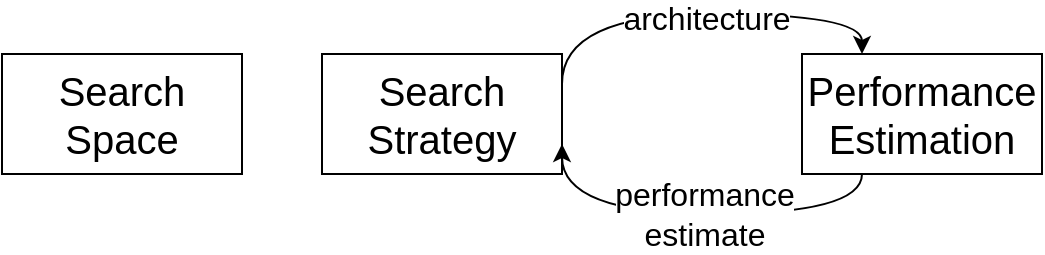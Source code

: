 <mxfile version="24.7.7">
  <diagram name="Seite-1" id="IjTkjsdBDncjbjaUI-_t">
    <mxGraphModel dx="794" dy="386" grid="1" gridSize="10" guides="1" tooltips="1" connect="1" arrows="1" fold="1" page="1" pageScale="1" pageWidth="827" pageHeight="1169" math="0" shadow="0">
      <root>
        <mxCell id="0" />
        <mxCell id="1" parent="0" />
        <mxCell id="Ym8tpIAB9P9K2Czdt6N9-1" value="&lt;font style=&quot;font-size: 20px;&quot;&gt;Search Space&lt;/font&gt;" style="rounded=0;whiteSpace=wrap;html=1;" vertex="1" parent="1">
          <mxGeometry x="120" y="160" width="120" height="60" as="geometry" />
        </mxCell>
        <mxCell id="Ym8tpIAB9P9K2Czdt6N9-8" style="edgeStyle=orthogonalEdgeStyle;rounded=0;orthogonalLoop=1;jettySize=auto;html=1;exitX=1;exitY=0.25;exitDx=0;exitDy=0;entryX=0.25;entryY=0;entryDx=0;entryDy=0;curved=1;" edge="1" parent="1" source="Ym8tpIAB9P9K2Czdt6N9-2" target="Ym8tpIAB9P9K2Czdt6N9-3">
          <mxGeometry relative="1" as="geometry">
            <Array as="points">
              <mxPoint x="400" y="140" />
              <mxPoint x="550" y="140" />
            </Array>
          </mxGeometry>
        </mxCell>
        <mxCell id="Ym8tpIAB9P9K2Czdt6N9-11" value="&lt;font style=&quot;font-size: 16px;&quot;&gt;architecture&lt;/font&gt;" style="edgeLabel;html=1;align=center;verticalAlign=middle;resizable=0;points=[];" vertex="1" connectable="0" parent="Ym8tpIAB9P9K2Czdt6N9-8">
          <mxGeometry x="0.044" y="-2" relative="1" as="geometry">
            <mxPoint as="offset" />
          </mxGeometry>
        </mxCell>
        <mxCell id="Ym8tpIAB9P9K2Czdt6N9-2" value="&lt;font style=&quot;font-size: 20px;&quot;&gt;Search Strategy&lt;/font&gt;" style="rounded=0;whiteSpace=wrap;html=1;" vertex="1" parent="1">
          <mxGeometry x="280" y="160" width="120" height="60" as="geometry" />
        </mxCell>
        <mxCell id="Ym8tpIAB9P9K2Czdt6N9-5" style="edgeStyle=orthogonalEdgeStyle;rounded=0;orthogonalLoop=1;jettySize=auto;html=1;exitX=0.25;exitY=1;exitDx=0;exitDy=0;entryX=1;entryY=0.75;entryDx=0;entryDy=0;curved=1;" edge="1" parent="1" source="Ym8tpIAB9P9K2Czdt6N9-3" target="Ym8tpIAB9P9K2Czdt6N9-2">
          <mxGeometry relative="1" as="geometry">
            <Array as="points">
              <mxPoint x="550" y="240" />
              <mxPoint x="400" y="240" />
            </Array>
          </mxGeometry>
        </mxCell>
        <mxCell id="Ym8tpIAB9P9K2Czdt6N9-7" value="&lt;font style=&quot;font-size: 16px;&quot;&gt;performance&lt;br&gt;estimate&lt;/font&gt;" style="edgeLabel;html=1;align=center;verticalAlign=middle;resizable=0;points=[];" vertex="1" connectable="0" parent="Ym8tpIAB9P9K2Czdt6N9-5">
          <mxGeometry x="0.167" relative="1" as="geometry">
            <mxPoint x="20" as="offset" />
          </mxGeometry>
        </mxCell>
        <mxCell id="Ym8tpIAB9P9K2Czdt6N9-3" value="&lt;font style=&quot;font-size: 20px;&quot;&gt;Performance Estimation&lt;/font&gt;" style="rounded=0;whiteSpace=wrap;html=1;" vertex="1" parent="1">
          <mxGeometry x="520" y="160" width="120" height="60" as="geometry" />
        </mxCell>
      </root>
    </mxGraphModel>
  </diagram>
</mxfile>
